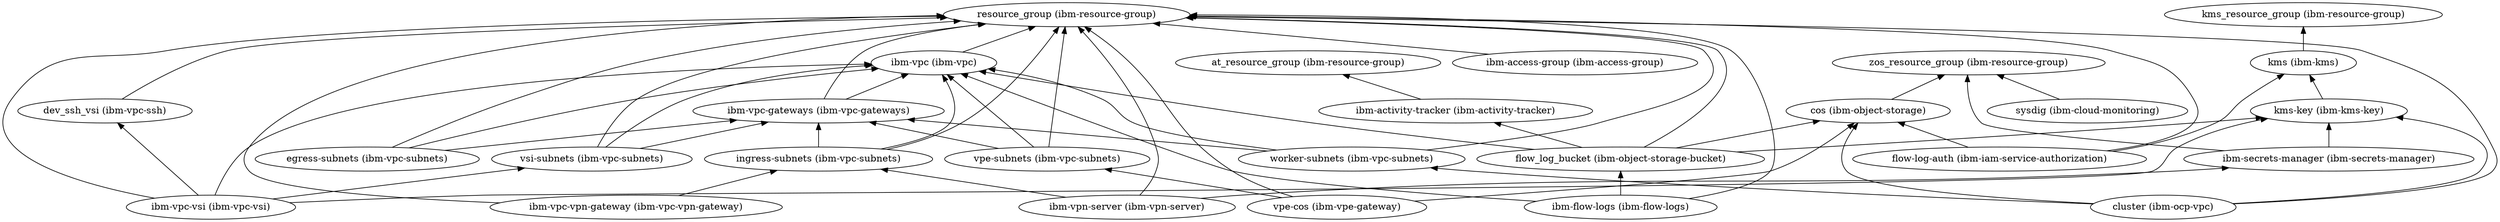 digraph {
    rankdir="BT"
    "ibm-access-group (ibm-access-group)" -> "resource_group (ibm-resource-group)"
"ibm-access-group (ibm-access-group)"
"resource_group (ibm-resource-group)"
"ibm-activity-tracker (ibm-activity-tracker)" -> "at_resource_group (ibm-resource-group)"
"ibm-activity-tracker (ibm-activity-tracker)"
"at_resource_group (ibm-resource-group)"
"sysdig (ibm-cloud-monitoring)" -> "zos_resource_group (ibm-resource-group)"
"sysdig (ibm-cloud-monitoring)"
"zos_resource_group (ibm-resource-group)"
"ibm-flow-logs (ibm-flow-logs)" -> "resource_group (ibm-resource-group)"
"ibm-flow-logs (ibm-flow-logs)" -> "flow_log_bucket (ibm-object-storage-bucket)"
"ibm-flow-logs (ibm-flow-logs)" -> "ibm-vpc (ibm-vpc)"
"ibm-flow-logs (ibm-flow-logs)"
"flow_log_bucket (ibm-object-storage-bucket)" -> "resource_group (ibm-resource-group)"
"flow_log_bucket (ibm-object-storage-bucket)" -> "cos (ibm-object-storage)"
"flow_log_bucket (ibm-object-storage-bucket)" -> "kms-key (ibm-kms-key)"
"flow_log_bucket (ibm-object-storage-bucket)" -> "ibm-activity-tracker (ibm-activity-tracker)"
"flow_log_bucket (ibm-object-storage-bucket)" -> "ibm-vpc (ibm-vpc)"
"flow_log_bucket (ibm-object-storage-bucket)"
"cos (ibm-object-storage)" -> "zos_resource_group (ibm-resource-group)"
"cos (ibm-object-storage)"
"kms-key (ibm-kms-key)" -> "kms (ibm-kms)"
"kms-key (ibm-kms-key)"
"kms (ibm-kms)" -> "kms_resource_group (ibm-resource-group)"
"kms (ibm-kms)"
"kms_resource_group (ibm-resource-group)"
"ibm-vpc (ibm-vpc)" -> "resource_group (ibm-resource-group)"
"ibm-vpc (ibm-vpc)"
"flow-log-auth (ibm-iam-service-authorization)" -> "kms (ibm-kms)"
"flow-log-auth (ibm-iam-service-authorization)" -> "cos (ibm-object-storage)"
"flow-log-auth (ibm-iam-service-authorization)" -> "resource_group (ibm-resource-group)"
"flow-log-auth (ibm-iam-service-authorization)"
"ibm-secrets-manager (ibm-secrets-manager)" -> "zos_resource_group (ibm-resource-group)"
"ibm-secrets-manager (ibm-secrets-manager)" -> "kms-key (ibm-kms-key)"
"ibm-secrets-manager (ibm-secrets-manager)"
"ibm-vpc-gateways (ibm-vpc-gateways)" -> "resource_group (ibm-resource-group)"
"ibm-vpc-gateways (ibm-vpc-gateways)" -> "ibm-vpc (ibm-vpc)"
"ibm-vpc-gateways (ibm-vpc-gateways)"
"dev_ssh_vsi (ibm-vpc-ssh)" -> "resource_group (ibm-resource-group)"
"dev_ssh_vsi (ibm-vpc-ssh)"
"vpe-subnets (ibm-vpc-subnets)" -> "resource_group (ibm-resource-group)"
"vpe-subnets (ibm-vpc-subnets)" -> "ibm-vpc (ibm-vpc)"
"vpe-subnets (ibm-vpc-subnets)" -> "ibm-vpc-gateways (ibm-vpc-gateways)"
"vpe-subnets (ibm-vpc-subnets)"
"ingress-subnets (ibm-vpc-subnets)" -> "resource_group (ibm-resource-group)"
"ingress-subnets (ibm-vpc-subnets)" -> "ibm-vpc (ibm-vpc)"
"ingress-subnets (ibm-vpc-subnets)" -> "ibm-vpc-gateways (ibm-vpc-gateways)"
"ingress-subnets (ibm-vpc-subnets)"
"worker-subnets (ibm-vpc-subnets)" -> "resource_group (ibm-resource-group)"
"worker-subnets (ibm-vpc-subnets)" -> "ibm-vpc (ibm-vpc)"
"worker-subnets (ibm-vpc-subnets)" -> "ibm-vpc-gateways (ibm-vpc-gateways)"
"worker-subnets (ibm-vpc-subnets)"
"egress-subnets (ibm-vpc-subnets)" -> "resource_group (ibm-resource-group)"
"egress-subnets (ibm-vpc-subnets)" -> "ibm-vpc (ibm-vpc)"
"egress-subnets (ibm-vpc-subnets)" -> "ibm-vpc-gateways (ibm-vpc-gateways)"
"egress-subnets (ibm-vpc-subnets)"
"vsi-subnets (ibm-vpc-subnets)" -> "resource_group (ibm-resource-group)"
"vsi-subnets (ibm-vpc-subnets)" -> "ibm-vpc (ibm-vpc)"
"vsi-subnets (ibm-vpc-subnets)" -> "ibm-vpc-gateways (ibm-vpc-gateways)"
"vsi-subnets (ibm-vpc-subnets)"
"cluster (ibm-ocp-vpc)" -> "resource_group (ibm-resource-group)"
"cluster (ibm-ocp-vpc)" -> "cos (ibm-object-storage)"
"cluster (ibm-ocp-vpc)" -> "worker-subnets (ibm-vpc-subnets)"
"cluster (ibm-ocp-vpc)" -> "kms-key (ibm-kms-key)"
"cluster (ibm-ocp-vpc)"
"ibm-vpc-vpn-gateway (ibm-vpc-vpn-gateway)" -> "resource_group (ibm-resource-group)"
"ibm-vpc-vpn-gateway (ibm-vpc-vpn-gateway)" -> "ingress-subnets (ibm-vpc-subnets)"
"ibm-vpc-vpn-gateway (ibm-vpc-vpn-gateway)"
"ibm-vpc-vsi (ibm-vpc-vsi)" -> "resource_group (ibm-resource-group)"
"ibm-vpc-vsi (ibm-vpc-vsi)" -> "ibm-vpc (ibm-vpc)"
"ibm-vpc-vsi (ibm-vpc-vsi)" -> "vsi-subnets (ibm-vpc-subnets)"
"ibm-vpc-vsi (ibm-vpc-vsi)" -> "dev_ssh_vsi (ibm-vpc-ssh)"
"ibm-vpc-vsi (ibm-vpc-vsi)" -> "kms-key (ibm-kms-key)"
"ibm-vpc-vsi (ibm-vpc-vsi)"
"vpe-cos (ibm-vpe-gateway)" -> "resource_group (ibm-resource-group)"
"vpe-cos (ibm-vpe-gateway)" -> "vpe-subnets (ibm-vpc-subnets)"
"vpe-cos (ibm-vpe-gateway)" -> "cos (ibm-object-storage)"
"vpe-cos (ibm-vpe-gateway)"
"ibm-vpn-server (ibm-vpn-server)" -> "resource_group (ibm-resource-group)"
"ibm-vpn-server (ibm-vpn-server)" -> "ingress-subnets (ibm-vpc-subnets)"
"ibm-vpn-server (ibm-vpn-server)" -> "ibm-secrets-manager (ibm-secrets-manager)"
"ibm-vpn-server (ibm-vpn-server)"
  }